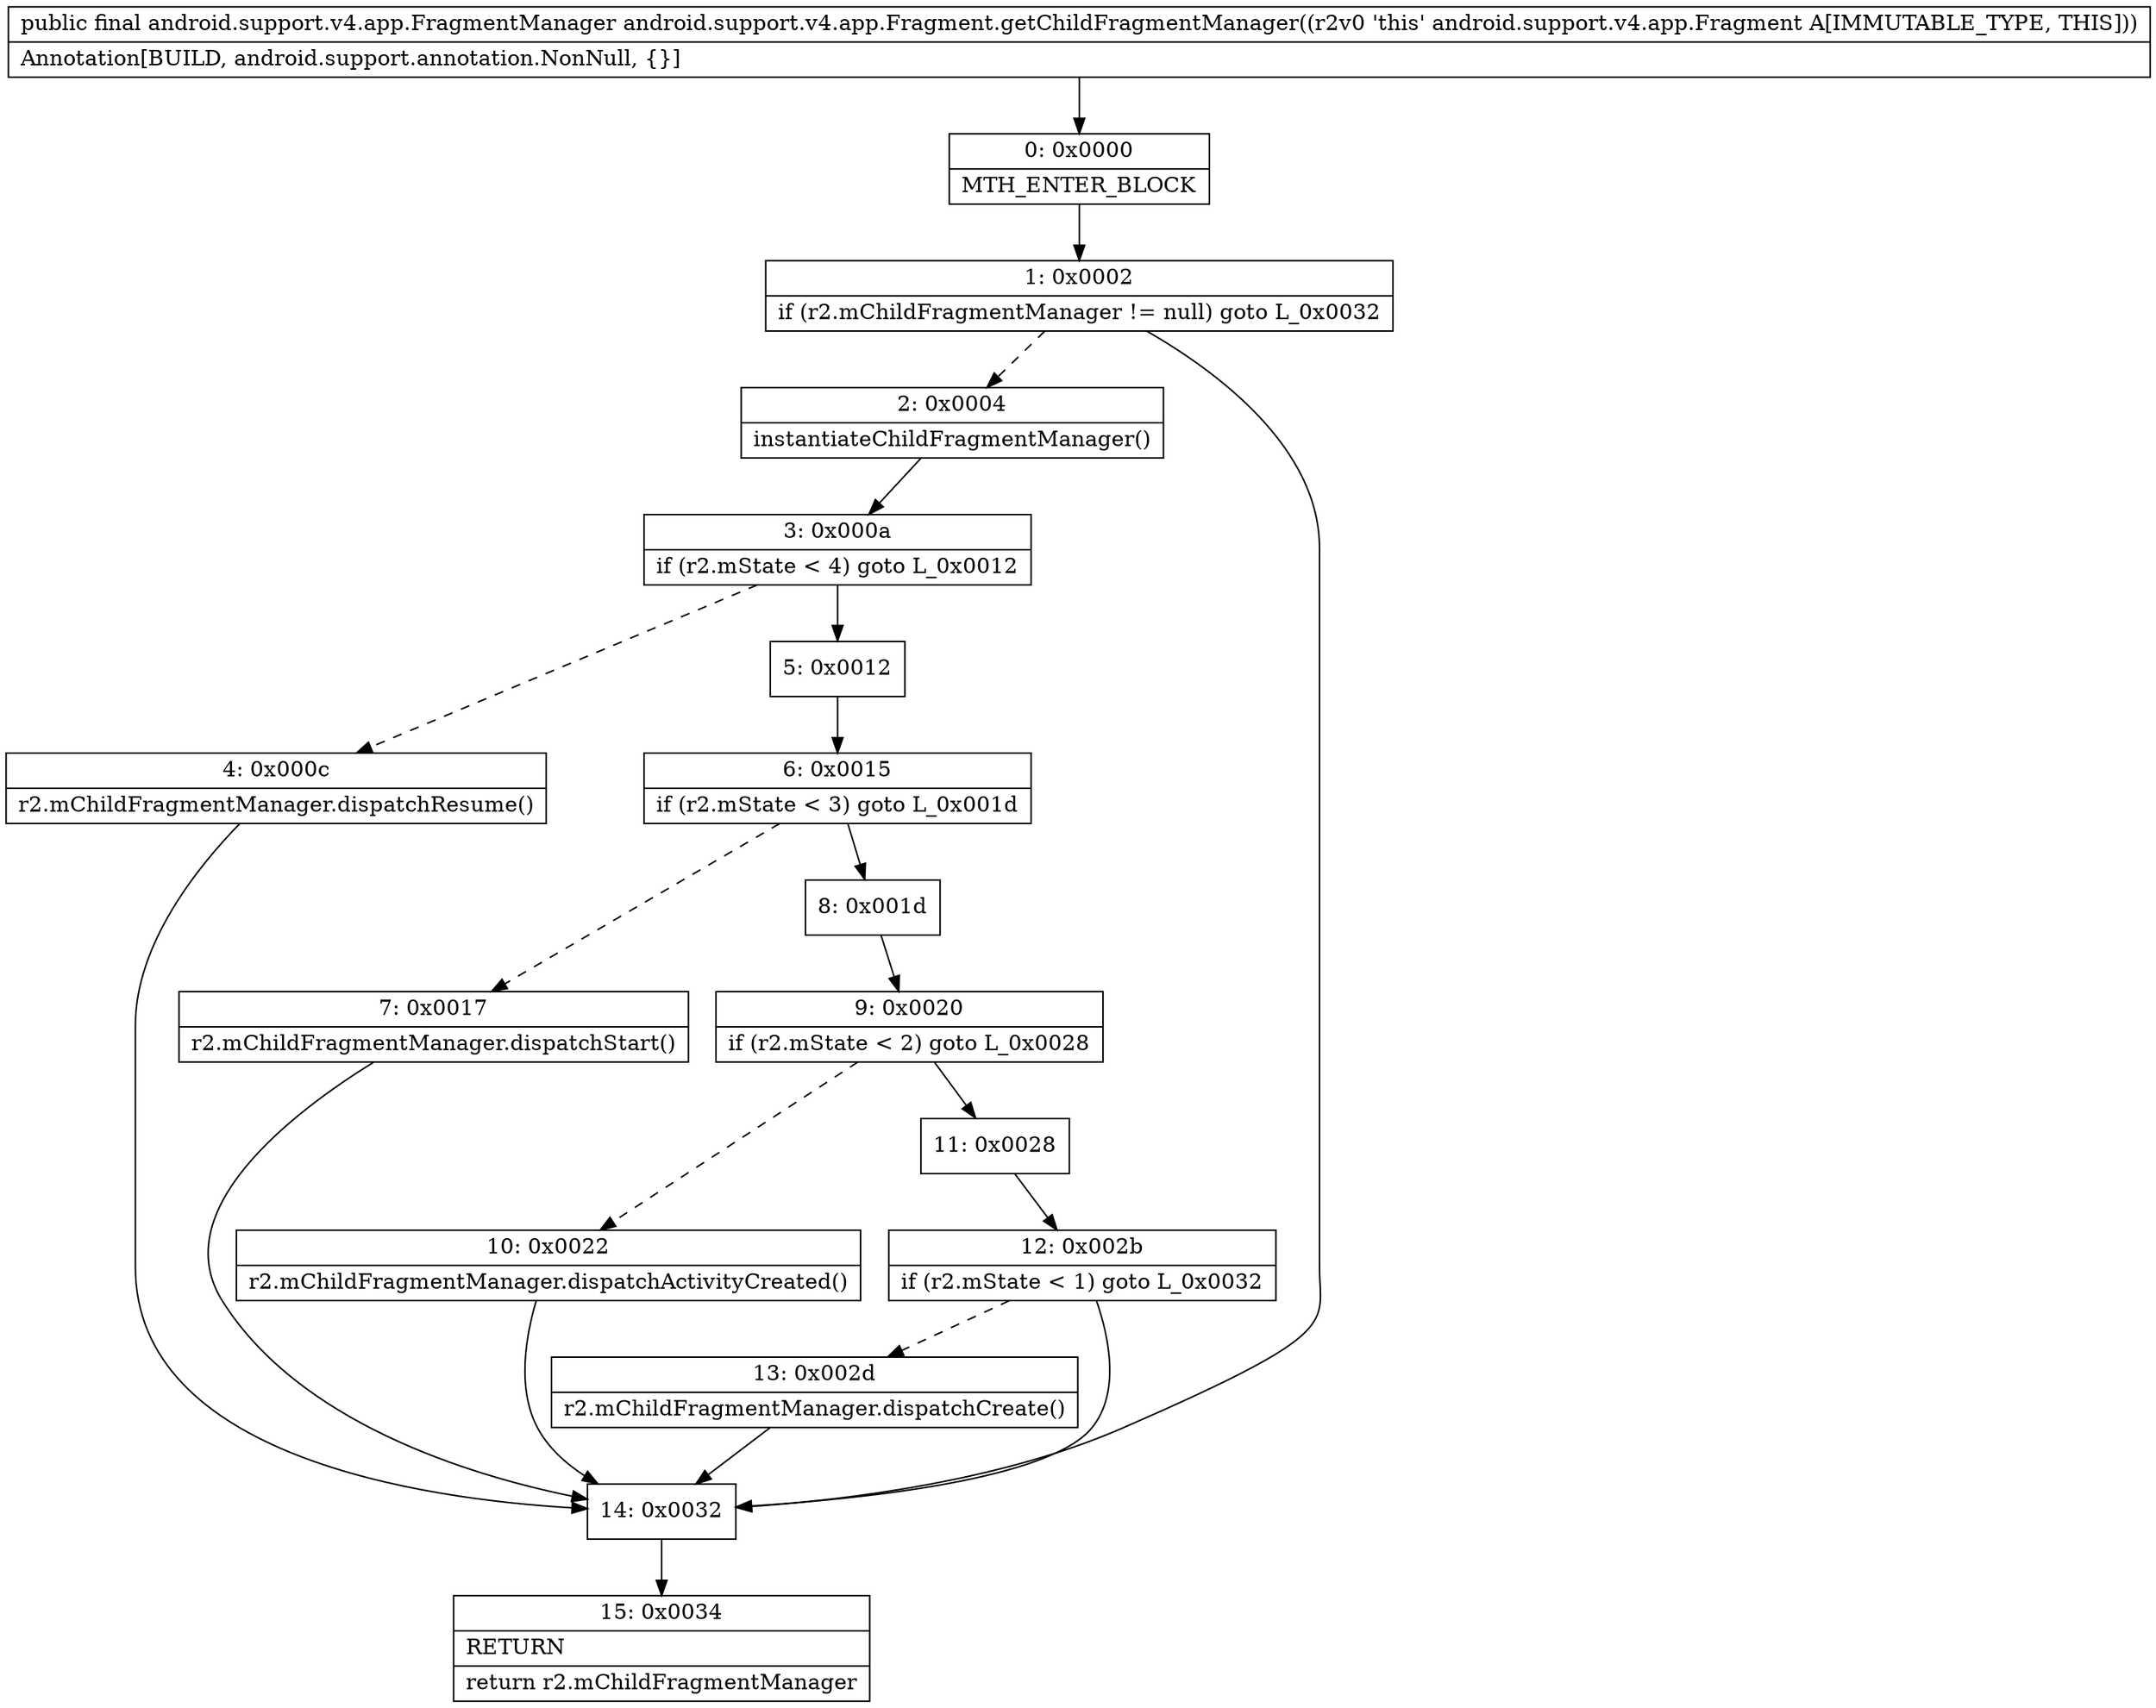 digraph "CFG forandroid.support.v4.app.Fragment.getChildFragmentManager()Landroid\/support\/v4\/app\/FragmentManager;" {
Node_0 [shape=record,label="{0\:\ 0x0000|MTH_ENTER_BLOCK\l}"];
Node_1 [shape=record,label="{1\:\ 0x0002|if (r2.mChildFragmentManager != null) goto L_0x0032\l}"];
Node_2 [shape=record,label="{2\:\ 0x0004|instantiateChildFragmentManager()\l}"];
Node_3 [shape=record,label="{3\:\ 0x000a|if (r2.mState \< 4) goto L_0x0012\l}"];
Node_4 [shape=record,label="{4\:\ 0x000c|r2.mChildFragmentManager.dispatchResume()\l}"];
Node_5 [shape=record,label="{5\:\ 0x0012}"];
Node_6 [shape=record,label="{6\:\ 0x0015|if (r2.mState \< 3) goto L_0x001d\l}"];
Node_7 [shape=record,label="{7\:\ 0x0017|r2.mChildFragmentManager.dispatchStart()\l}"];
Node_8 [shape=record,label="{8\:\ 0x001d}"];
Node_9 [shape=record,label="{9\:\ 0x0020|if (r2.mState \< 2) goto L_0x0028\l}"];
Node_10 [shape=record,label="{10\:\ 0x0022|r2.mChildFragmentManager.dispatchActivityCreated()\l}"];
Node_11 [shape=record,label="{11\:\ 0x0028}"];
Node_12 [shape=record,label="{12\:\ 0x002b|if (r2.mState \< 1) goto L_0x0032\l}"];
Node_13 [shape=record,label="{13\:\ 0x002d|r2.mChildFragmentManager.dispatchCreate()\l}"];
Node_14 [shape=record,label="{14\:\ 0x0032}"];
Node_15 [shape=record,label="{15\:\ 0x0034|RETURN\l|return r2.mChildFragmentManager\l}"];
MethodNode[shape=record,label="{public final android.support.v4.app.FragmentManager android.support.v4.app.Fragment.getChildFragmentManager((r2v0 'this' android.support.v4.app.Fragment A[IMMUTABLE_TYPE, THIS]))  | Annotation[BUILD, android.support.annotation.NonNull, \{\}]\l}"];
MethodNode -> Node_0;
Node_0 -> Node_1;
Node_1 -> Node_2[style=dashed];
Node_1 -> Node_14;
Node_2 -> Node_3;
Node_3 -> Node_4[style=dashed];
Node_3 -> Node_5;
Node_4 -> Node_14;
Node_5 -> Node_6;
Node_6 -> Node_7[style=dashed];
Node_6 -> Node_8;
Node_7 -> Node_14;
Node_8 -> Node_9;
Node_9 -> Node_10[style=dashed];
Node_9 -> Node_11;
Node_10 -> Node_14;
Node_11 -> Node_12;
Node_12 -> Node_13[style=dashed];
Node_12 -> Node_14;
Node_13 -> Node_14;
Node_14 -> Node_15;
}

